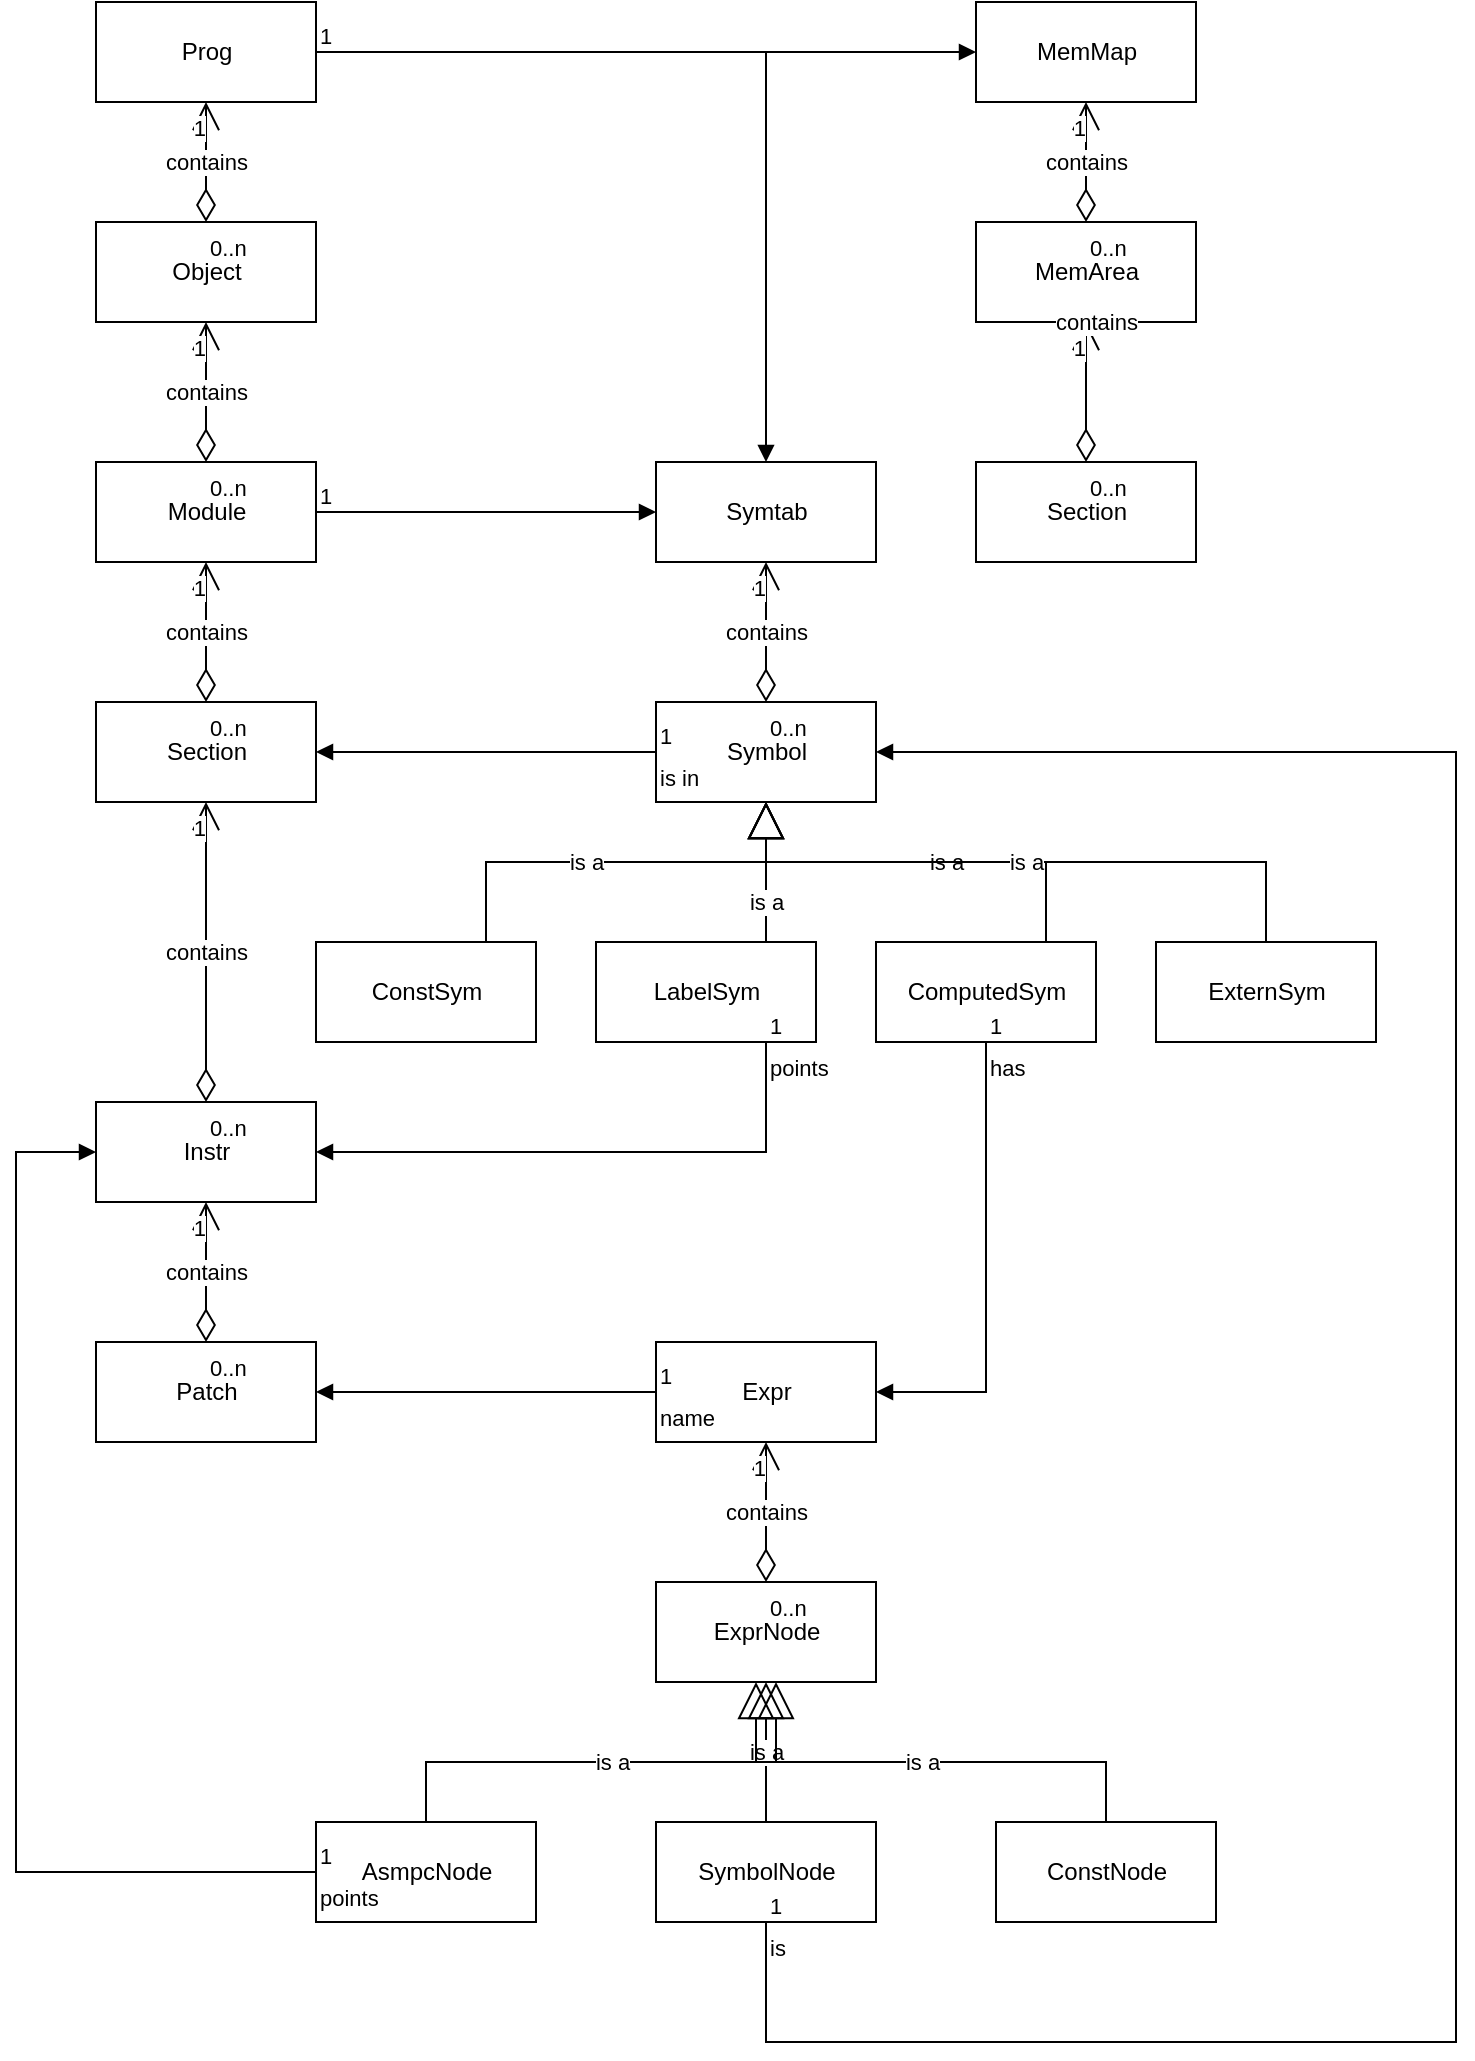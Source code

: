 <mxfile version="20.2.7" type="device"><diagram id="C5RBs43oDa-KdzZeNtuy" name="Page-1"><mxGraphModel dx="1422" dy="780" grid="1" gridSize="10" guides="1" tooltips="1" connect="1" arrows="1" fold="1" page="1" pageScale="1" pageWidth="827" pageHeight="1169" math="0" shadow="0"><root><mxCell id="WIyWlLk6GJQsqaUBKTNV-0"/><mxCell id="WIyWlLk6GJQsqaUBKTNV-1" parent="WIyWlLk6GJQsqaUBKTNV-0"/><mxCell id="EytwkocjBcANDid5VT4O-13" value="Object" style="html=1;" vertex="1" parent="WIyWlLk6GJQsqaUBKTNV-1"><mxGeometry x="120" y="150" width="110" height="50" as="geometry"/></mxCell><mxCell id="EytwkocjBcANDid5VT4O-14" value="Module" style="html=1;" vertex="1" parent="WIyWlLk6GJQsqaUBKTNV-1"><mxGeometry x="120" y="270" width="110" height="50" as="geometry"/></mxCell><mxCell id="EytwkocjBcANDid5VT4O-15" value="Section" style="html=1;" vertex="1" parent="WIyWlLk6GJQsqaUBKTNV-1"><mxGeometry x="120" y="390" width="110" height="50" as="geometry"/></mxCell><mxCell id="EytwkocjBcANDid5VT4O-16" value="contains" style="endArrow=open;html=1;endSize=12;startArrow=diamondThin;startSize=14;startFill=0;edgeStyle=orthogonalEdgeStyle;rounded=0;" edge="1" parent="WIyWlLk6GJQsqaUBKTNV-1" source="EytwkocjBcANDid5VT4O-15" target="EytwkocjBcANDid5VT4O-14"><mxGeometry relative="1" as="geometry"><mxPoint x="185" y="280" as="sourcePoint"/><mxPoint x="185" y="210" as="targetPoint"/></mxGeometry></mxCell><mxCell id="EytwkocjBcANDid5VT4O-17" value="0..n" style="edgeLabel;resizable=0;html=1;align=left;verticalAlign=top;" connectable="0" vertex="1" parent="EytwkocjBcANDid5VT4O-16"><mxGeometry x="-1" relative="1" as="geometry"/></mxCell><mxCell id="EytwkocjBcANDid5VT4O-18" value="1" style="edgeLabel;resizable=0;html=1;align=right;verticalAlign=top;" connectable="0" vertex="1" parent="EytwkocjBcANDid5VT4O-16"><mxGeometry x="1" relative="1" as="geometry"/></mxCell><mxCell id="EytwkocjBcANDid5VT4O-10" value="contains" style="endArrow=open;html=1;endSize=12;startArrow=diamondThin;startSize=14;startFill=0;edgeStyle=orthogonalEdgeStyle;rounded=0;" edge="1" parent="WIyWlLk6GJQsqaUBKTNV-1" source="EytwkocjBcANDid5VT4O-14" target="EytwkocjBcANDid5VT4O-13"><mxGeometry relative="1" as="geometry"><mxPoint x="10" y="480" as="sourcePoint"/><mxPoint x="170" y="480" as="targetPoint"/></mxGeometry></mxCell><mxCell id="EytwkocjBcANDid5VT4O-11" value="0..n" style="edgeLabel;resizable=0;html=1;align=left;verticalAlign=top;" connectable="0" vertex="1" parent="EytwkocjBcANDid5VT4O-10"><mxGeometry x="-1" relative="1" as="geometry"/></mxCell><mxCell id="EytwkocjBcANDid5VT4O-12" value="1" style="edgeLabel;resizable=0;html=1;align=right;verticalAlign=top;" connectable="0" vertex="1" parent="EytwkocjBcANDid5VT4O-10"><mxGeometry x="1" relative="1" as="geometry"/></mxCell><mxCell id="EytwkocjBcANDid5VT4O-19" value="Instr" style="html=1;" vertex="1" parent="WIyWlLk6GJQsqaUBKTNV-1"><mxGeometry x="120" y="590" width="110" height="50" as="geometry"/></mxCell><mxCell id="EytwkocjBcANDid5VT4O-20" value="contains" style="endArrow=open;html=1;endSize=12;startArrow=diamondThin;startSize=14;startFill=0;edgeStyle=orthogonalEdgeStyle;rounded=0;" edge="1" parent="WIyWlLk6GJQsqaUBKTNV-1" source="EytwkocjBcANDid5VT4O-19" target="EytwkocjBcANDid5VT4O-15"><mxGeometry relative="1" as="geometry"><mxPoint x="185" y="400" as="sourcePoint"/><mxPoint x="185" y="330" as="targetPoint"/></mxGeometry></mxCell><mxCell id="EytwkocjBcANDid5VT4O-21" value="0..n" style="edgeLabel;resizable=0;html=1;align=left;verticalAlign=top;" connectable="0" vertex="1" parent="EytwkocjBcANDid5VT4O-20"><mxGeometry x="-1" relative="1" as="geometry"/></mxCell><mxCell id="EytwkocjBcANDid5VT4O-22" value="1" style="edgeLabel;resizable=0;html=1;align=right;verticalAlign=top;" connectable="0" vertex="1" parent="EytwkocjBcANDid5VT4O-20"><mxGeometry x="1" relative="1" as="geometry"/></mxCell><mxCell id="EytwkocjBcANDid5VT4O-23" value="Patch" style="html=1;" vertex="1" parent="WIyWlLk6GJQsqaUBKTNV-1"><mxGeometry x="120" y="710" width="110" height="50" as="geometry"/></mxCell><mxCell id="EytwkocjBcANDid5VT4O-24" value="contains" style="endArrow=open;html=1;endSize=12;startArrow=diamondThin;startSize=14;startFill=0;edgeStyle=orthogonalEdgeStyle;rounded=0;" edge="1" parent="WIyWlLk6GJQsqaUBKTNV-1" source="EytwkocjBcANDid5VT4O-23" target="EytwkocjBcANDid5VT4O-19"><mxGeometry relative="1" as="geometry"><mxPoint x="185" y="600" as="sourcePoint"/><mxPoint x="185" y="540" as="targetPoint"/></mxGeometry></mxCell><mxCell id="EytwkocjBcANDid5VT4O-25" value="0..n" style="edgeLabel;resizable=0;html=1;align=left;verticalAlign=top;" connectable="0" vertex="1" parent="EytwkocjBcANDid5VT4O-24"><mxGeometry x="-1" relative="1" as="geometry"/></mxCell><mxCell id="EytwkocjBcANDid5VT4O-26" value="1" style="edgeLabel;resizable=0;html=1;align=right;verticalAlign=top;" connectable="0" vertex="1" parent="EytwkocjBcANDid5VT4O-24"><mxGeometry x="1" relative="1" as="geometry"/></mxCell><mxCell id="EytwkocjBcANDid5VT4O-27" value="Expr" style="html=1;" vertex="1" parent="WIyWlLk6GJQsqaUBKTNV-1"><mxGeometry x="400" y="710" width="110" height="50" as="geometry"/></mxCell><mxCell id="EytwkocjBcANDid5VT4O-28" value="name" style="endArrow=block;endFill=1;html=1;edgeStyle=orthogonalEdgeStyle;align=left;verticalAlign=top;rounded=0;" edge="1" parent="WIyWlLk6GJQsqaUBKTNV-1" source="EytwkocjBcANDid5VT4O-27" target="EytwkocjBcANDid5VT4O-23"><mxGeometry x="-1" relative="1" as="geometry"><mxPoint x="340" y="550" as="sourcePoint"/><mxPoint x="500" y="550" as="targetPoint"/></mxGeometry></mxCell><mxCell id="EytwkocjBcANDid5VT4O-29" value="1" style="edgeLabel;resizable=0;html=1;align=left;verticalAlign=bottom;" connectable="0" vertex="1" parent="EytwkocjBcANDid5VT4O-28"><mxGeometry x="-1" relative="1" as="geometry"/></mxCell><mxCell id="EytwkocjBcANDid5VT4O-30" value="Symtab" style="html=1;" vertex="1" parent="WIyWlLk6GJQsqaUBKTNV-1"><mxGeometry x="400" y="270" width="110" height="50" as="geometry"/></mxCell><mxCell id="EytwkocjBcANDid5VT4O-31" value="Symbol" style="html=1;" vertex="1" parent="WIyWlLk6GJQsqaUBKTNV-1"><mxGeometry x="400" y="390" width="110" height="50" as="geometry"/></mxCell><mxCell id="EytwkocjBcANDid5VT4O-32" value="contains" style="endArrow=open;html=1;endSize=12;startArrow=diamondThin;startSize=14;startFill=0;edgeStyle=orthogonalEdgeStyle;rounded=0;" edge="1" parent="WIyWlLk6GJQsqaUBKTNV-1" source="EytwkocjBcANDid5VT4O-31" target="EytwkocjBcANDid5VT4O-30"><mxGeometry relative="1" as="geometry"><mxPoint x="265" y="400" as="sourcePoint"/><mxPoint x="265" y="330" as="targetPoint"/></mxGeometry></mxCell><mxCell id="EytwkocjBcANDid5VT4O-33" value="0..n" style="edgeLabel;resizable=0;html=1;align=left;verticalAlign=top;" connectable="0" vertex="1" parent="EytwkocjBcANDid5VT4O-32"><mxGeometry x="-1" relative="1" as="geometry"/></mxCell><mxCell id="EytwkocjBcANDid5VT4O-34" value="1" style="edgeLabel;resizable=0;html=1;align=right;verticalAlign=top;" connectable="0" vertex="1" parent="EytwkocjBcANDid5VT4O-32"><mxGeometry x="1" relative="1" as="geometry"/></mxCell><mxCell id="EytwkocjBcANDid5VT4O-35" value="is a" style="endArrow=block;endSize=16;endFill=0;html=1;rounded=0;edgeStyle=orthogonalEdgeStyle;exitX=0.5;exitY=0;exitDx=0;exitDy=0;" edge="1" parent="WIyWlLk6GJQsqaUBKTNV-1" source="EytwkocjBcANDid5VT4O-36" target="EytwkocjBcANDid5VT4O-31"><mxGeometry width="160" relative="1" as="geometry"><mxPoint x="550" y="620" as="sourcePoint"/><mxPoint x="710" y="620" as="targetPoint"/><Array as="points"><mxPoint x="315" y="470"/><mxPoint x="455" y="470"/></Array></mxGeometry></mxCell><mxCell id="EytwkocjBcANDid5VT4O-36" value="ConstSym" style="html=1;" vertex="1" parent="WIyWlLk6GJQsqaUBKTNV-1"><mxGeometry x="230" y="510" width="110" height="50" as="geometry"/></mxCell><mxCell id="EytwkocjBcANDid5VT4O-37" value="LabelSym" style="html=1;" vertex="1" parent="WIyWlLk6GJQsqaUBKTNV-1"><mxGeometry x="370" y="510" width="110" height="50" as="geometry"/></mxCell><mxCell id="EytwkocjBcANDid5VT4O-38" value="ComputedSym" style="html=1;" vertex="1" parent="WIyWlLk6GJQsqaUBKTNV-1"><mxGeometry x="510" y="510" width="110" height="50" as="geometry"/></mxCell><mxCell id="EytwkocjBcANDid5VT4O-39" value="is a" style="endArrow=block;endSize=16;endFill=0;html=1;rounded=0;edgeStyle=orthogonalEdgeStyle;exitX=0.5;exitY=0;exitDx=0;exitDy=0;" edge="1" parent="WIyWlLk6GJQsqaUBKTNV-1" source="EytwkocjBcANDid5VT4O-37" target="EytwkocjBcANDid5VT4O-31"><mxGeometry width="160" relative="1" as="geometry"><mxPoint x="520" y="650" as="sourcePoint"/><mxPoint x="680" y="650" as="targetPoint"/><Array as="points"><mxPoint x="455" y="490"/><mxPoint x="455" y="490"/></Array></mxGeometry></mxCell><mxCell id="EytwkocjBcANDid5VT4O-41" value="is a" style="endArrow=block;endSize=16;endFill=0;html=1;rounded=0;edgeStyle=orthogonalEdgeStyle;exitX=0.5;exitY=0;exitDx=0;exitDy=0;" edge="1" parent="WIyWlLk6GJQsqaUBKTNV-1" source="EytwkocjBcANDid5VT4O-38" target="EytwkocjBcANDid5VT4O-31"><mxGeometry width="160" relative="1" as="geometry"><mxPoint x="570" y="730" as="sourcePoint"/><mxPoint x="730" y="730" as="targetPoint"/><Array as="points"><mxPoint x="595" y="470"/><mxPoint x="455" y="470"/></Array></mxGeometry></mxCell><mxCell id="EytwkocjBcANDid5VT4O-44" value="&lt;div&gt;&lt;br&gt;&lt;/div&gt;" style="endArrow=block;endFill=1;html=1;edgeStyle=orthogonalEdgeStyle;align=left;verticalAlign=top;rounded=0;entryX=0;entryY=0.5;entryDx=0;entryDy=0;" edge="1" parent="WIyWlLk6GJQsqaUBKTNV-1" source="EytwkocjBcANDid5VT4O-14" target="EytwkocjBcANDid5VT4O-30"><mxGeometry x="-1" relative="1" as="geometry"><mxPoint x="180" y="290" as="sourcePoint"/><mxPoint x="340" y="290" as="targetPoint"/><Array as="points"><mxPoint x="370" y="295"/><mxPoint x="370" y="295"/></Array></mxGeometry></mxCell><mxCell id="EytwkocjBcANDid5VT4O-45" value="1" style="edgeLabel;resizable=0;html=1;align=left;verticalAlign=bottom;" connectable="0" vertex="1" parent="EytwkocjBcANDid5VT4O-44"><mxGeometry x="-1" relative="1" as="geometry"/></mxCell><mxCell id="EytwkocjBcANDid5VT4O-48" value="is in" style="endArrow=block;endFill=1;html=1;edgeStyle=orthogonalEdgeStyle;align=left;verticalAlign=top;rounded=0;" edge="1" parent="WIyWlLk6GJQsqaUBKTNV-1" source="EytwkocjBcANDid5VT4O-31" target="EytwkocjBcANDid5VT4O-15"><mxGeometry x="-1" relative="1" as="geometry"><mxPoint x="500" y="640" as="sourcePoint"/><mxPoint x="660" y="640" as="targetPoint"/></mxGeometry></mxCell><mxCell id="EytwkocjBcANDid5VT4O-49" value="1" style="edgeLabel;resizable=0;html=1;align=left;verticalAlign=bottom;" connectable="0" vertex="1" parent="EytwkocjBcANDid5VT4O-48"><mxGeometry x="-1" relative="1" as="geometry"/></mxCell><mxCell id="EytwkocjBcANDid5VT4O-50" value="points" style="endArrow=block;endFill=1;html=1;edgeStyle=orthogonalEdgeStyle;align=left;verticalAlign=top;rounded=0;entryX=1;entryY=0.5;entryDx=0;entryDy=0;" edge="1" parent="WIyWlLk6GJQsqaUBKTNV-1" source="EytwkocjBcANDid5VT4O-37" target="EytwkocjBcANDid5VT4O-19"><mxGeometry x="-1" relative="1" as="geometry"><mxPoint x="410" y="425" as="sourcePoint"/><mxPoint x="240" y="425" as="targetPoint"/><Array as="points"><mxPoint x="455" y="615"/></Array></mxGeometry></mxCell><mxCell id="EytwkocjBcANDid5VT4O-51" value="1" style="edgeLabel;resizable=0;html=1;align=left;verticalAlign=bottom;" connectable="0" vertex="1" parent="EytwkocjBcANDid5VT4O-50"><mxGeometry x="-1" relative="1" as="geometry"/></mxCell><mxCell id="EytwkocjBcANDid5VT4O-52" value="has" style="endArrow=block;endFill=1;html=1;edgeStyle=orthogonalEdgeStyle;align=left;verticalAlign=top;rounded=0;exitX=0.5;exitY=1;exitDx=0;exitDy=0;" edge="1" parent="WIyWlLk6GJQsqaUBKTNV-1" source="EytwkocjBcANDid5VT4O-38" target="EytwkocjBcANDid5VT4O-27"><mxGeometry x="-1" relative="1" as="geometry"><mxPoint x="340" y="460" as="sourcePoint"/><mxPoint x="500" y="460" as="targetPoint"/><Array as="points"><mxPoint x="565" y="735"/></Array></mxGeometry></mxCell><mxCell id="EytwkocjBcANDid5VT4O-53" value="1" style="edgeLabel;resizable=0;html=1;align=left;verticalAlign=bottom;" connectable="0" vertex="1" parent="EytwkocjBcANDid5VT4O-52"><mxGeometry x="-1" relative="1" as="geometry"/></mxCell><mxCell id="EytwkocjBcANDid5VT4O-54" value="ExprNode" style="html=1;" vertex="1" parent="WIyWlLk6GJQsqaUBKTNV-1"><mxGeometry x="400" y="830" width="110" height="50" as="geometry"/></mxCell><mxCell id="EytwkocjBcANDid5VT4O-55" value="contains" style="endArrow=open;html=1;endSize=12;startArrow=diamondThin;startSize=14;startFill=0;edgeStyle=orthogonalEdgeStyle;rounded=0;exitX=0.5;exitY=0;exitDx=0;exitDy=0;" edge="1" parent="WIyWlLk6GJQsqaUBKTNV-1" source="EytwkocjBcANDid5VT4O-54" target="EytwkocjBcANDid5VT4O-27"><mxGeometry relative="1" as="geometry"><mxPoint x="185" y="600" as="sourcePoint"/><mxPoint x="185" y="450" as="targetPoint"/></mxGeometry></mxCell><mxCell id="EytwkocjBcANDid5VT4O-56" value="0..n" style="edgeLabel;resizable=0;html=1;align=left;verticalAlign=top;" connectable="0" vertex="1" parent="EytwkocjBcANDid5VT4O-55"><mxGeometry x="-1" relative="1" as="geometry"/></mxCell><mxCell id="EytwkocjBcANDid5VT4O-57" value="1" style="edgeLabel;resizable=0;html=1;align=right;verticalAlign=top;" connectable="0" vertex="1" parent="EytwkocjBcANDid5VT4O-55"><mxGeometry x="1" relative="1" as="geometry"/></mxCell><mxCell id="EytwkocjBcANDid5VT4O-60" value="Prog" style="html=1;" vertex="1" parent="WIyWlLk6GJQsqaUBKTNV-1"><mxGeometry x="120" y="40" width="110" height="50" as="geometry"/></mxCell><mxCell id="EytwkocjBcANDid5VT4O-61" value="contains" style="endArrow=open;html=1;endSize=12;startArrow=diamondThin;startSize=14;startFill=0;edgeStyle=orthogonalEdgeStyle;rounded=0;" edge="1" parent="WIyWlLk6GJQsqaUBKTNV-1" source="EytwkocjBcANDid5VT4O-13" target="EytwkocjBcANDid5VT4O-60"><mxGeometry relative="1" as="geometry"><mxPoint x="185" y="280" as="sourcePoint"/><mxPoint x="185" y="210" as="targetPoint"/></mxGeometry></mxCell><mxCell id="EytwkocjBcANDid5VT4O-62" value="0..n" style="edgeLabel;resizable=0;html=1;align=left;verticalAlign=top;" connectable="0" vertex="1" parent="EytwkocjBcANDid5VT4O-61"><mxGeometry x="-1" relative="1" as="geometry"/></mxCell><mxCell id="EytwkocjBcANDid5VT4O-63" value="1" style="edgeLabel;resizable=0;html=1;align=right;verticalAlign=top;" connectable="0" vertex="1" parent="EytwkocjBcANDid5VT4O-61"><mxGeometry x="1" relative="1" as="geometry"/></mxCell><mxCell id="EytwkocjBcANDid5VT4O-64" value="&lt;div&gt;&lt;br&gt;&lt;/div&gt;" style="endArrow=block;endFill=1;html=1;edgeStyle=orthogonalEdgeStyle;align=left;verticalAlign=top;rounded=0;entryX=0.5;entryY=0;entryDx=0;entryDy=0;exitX=1;exitY=0.5;exitDx=0;exitDy=0;" edge="1" parent="WIyWlLk6GJQsqaUBKTNV-1" source="EytwkocjBcANDid5VT4O-60" target="EytwkocjBcANDid5VT4O-30"><mxGeometry x="-1" relative="1" as="geometry"><mxPoint x="240" y="305" as="sourcePoint"/><mxPoint x="410" y="305" as="targetPoint"/><Array as="points"><mxPoint x="455" y="65"/></Array></mxGeometry></mxCell><mxCell id="EytwkocjBcANDid5VT4O-65" value="1" style="edgeLabel;resizable=0;html=1;align=left;verticalAlign=bottom;" connectable="0" vertex="1" parent="EytwkocjBcANDid5VT4O-64"><mxGeometry x="-1" relative="1" as="geometry"/></mxCell><mxCell id="EytwkocjBcANDid5VT4O-68" value="ConstNode" style="html=1;" vertex="1" parent="WIyWlLk6GJQsqaUBKTNV-1"><mxGeometry x="570" y="950" width="110" height="50" as="geometry"/></mxCell><mxCell id="EytwkocjBcANDid5VT4O-69" value="SymbolNode" style="html=1;" vertex="1" parent="WIyWlLk6GJQsqaUBKTNV-1"><mxGeometry x="400" y="950" width="110" height="50" as="geometry"/></mxCell><mxCell id="EytwkocjBcANDid5VT4O-70" value="AsmpcNode" style="html=1;" vertex="1" parent="WIyWlLk6GJQsqaUBKTNV-1"><mxGeometry x="230" y="950" width="110" height="50" as="geometry"/></mxCell><mxCell id="EytwkocjBcANDid5VT4O-72" value="is a" style="endArrow=block;endSize=16;endFill=0;html=1;rounded=0;edgeStyle=orthogonalEdgeStyle;" edge="1" parent="WIyWlLk6GJQsqaUBKTNV-1" source="EytwkocjBcANDid5VT4O-69" target="EytwkocjBcANDid5VT4O-54"><mxGeometry width="160" relative="1" as="geometry"><mxPoint x="335" y="940" as="sourcePoint"/><mxPoint x="475" y="890" as="targetPoint"/><Array as="points"/></mxGeometry></mxCell><mxCell id="EytwkocjBcANDid5VT4O-76" value="points" style="endArrow=block;endFill=1;html=1;edgeStyle=orthogonalEdgeStyle;align=left;verticalAlign=top;rounded=0;exitX=0;exitY=0.5;exitDx=0;exitDy=0;" edge="1" parent="WIyWlLk6GJQsqaUBKTNV-1" source="EytwkocjBcANDid5VT4O-70" target="EytwkocjBcANDid5VT4O-19"><mxGeometry x="-1" relative="1" as="geometry"><mxPoint x="340" y="670" as="sourcePoint"/><mxPoint x="500" y="670" as="targetPoint"/><Array as="points"><mxPoint x="80" y="975"/><mxPoint x="80" y="615"/></Array></mxGeometry></mxCell><mxCell id="EytwkocjBcANDid5VT4O-77" value="1" style="edgeLabel;resizable=0;html=1;align=left;verticalAlign=bottom;" connectable="0" vertex="1" parent="EytwkocjBcANDid5VT4O-76"><mxGeometry x="-1" relative="1" as="geometry"/></mxCell><mxCell id="EytwkocjBcANDid5VT4O-78" value="is a" style="endArrow=block;endSize=16;endFill=0;html=1;rounded=0;edgeStyle=orthogonalEdgeStyle;" edge="1" parent="WIyWlLk6GJQsqaUBKTNV-1" source="EytwkocjBcANDid5VT4O-68"><mxGeometry width="160" relative="1" as="geometry"><mxPoint x="465" y="960" as="sourcePoint"/><mxPoint x="450" y="880" as="targetPoint"/><Array as="points"><mxPoint x="625" y="920"/><mxPoint x="450" y="920"/></Array></mxGeometry></mxCell><mxCell id="EytwkocjBcANDid5VT4O-79" value="is a" style="endArrow=block;endSize=16;endFill=0;html=1;rounded=0;edgeStyle=orthogonalEdgeStyle;" edge="1" parent="WIyWlLk6GJQsqaUBKTNV-1" source="EytwkocjBcANDid5VT4O-70" target="EytwkocjBcANDid5VT4O-54"><mxGeometry width="160" relative="1" as="geometry"><mxPoint x="635" y="960" as="sourcePoint"/><mxPoint x="460" y="890" as="targetPoint"/><Array as="points"><mxPoint x="285" y="920"/><mxPoint x="460" y="920"/></Array></mxGeometry></mxCell><mxCell id="EytwkocjBcANDid5VT4O-83" value="is" style="endArrow=block;endFill=1;html=1;edgeStyle=orthogonalEdgeStyle;align=left;verticalAlign=top;rounded=0;exitX=0.5;exitY=1;exitDx=0;exitDy=0;" edge="1" parent="WIyWlLk6GJQsqaUBKTNV-1" source="EytwkocjBcANDid5VT4O-69" target="EytwkocjBcANDid5VT4O-31"><mxGeometry x="-1" relative="1" as="geometry"><mxPoint x="460" y="980" as="sourcePoint"/><mxPoint x="620" y="980" as="targetPoint"/><Array as="points"><mxPoint x="455" y="1060"/><mxPoint x="800" y="1060"/><mxPoint x="800" y="415"/></Array></mxGeometry></mxCell><mxCell id="EytwkocjBcANDid5VT4O-84" value="1" style="edgeLabel;resizable=0;html=1;align=left;verticalAlign=bottom;" connectable="0" vertex="1" parent="EytwkocjBcANDid5VT4O-83"><mxGeometry x="-1" relative="1" as="geometry"/></mxCell><mxCell id="EytwkocjBcANDid5VT4O-85" value="ExternSym" style="html=1;" vertex="1" parent="WIyWlLk6GJQsqaUBKTNV-1"><mxGeometry x="650" y="510" width="110" height="50" as="geometry"/></mxCell><mxCell id="EytwkocjBcANDid5VT4O-86" value="is a" style="endArrow=block;endSize=16;endFill=0;html=1;rounded=0;edgeStyle=orthogonalEdgeStyle;entryX=0.5;entryY=1;entryDx=0;entryDy=0;exitX=0.5;exitY=0;exitDx=0;exitDy=0;" edge="1" parent="WIyWlLk6GJQsqaUBKTNV-1" source="EytwkocjBcANDid5VT4O-85" target="EytwkocjBcANDid5VT4O-31"><mxGeometry width="160" relative="1" as="geometry"><mxPoint x="575" y="520" as="sourcePoint"/><mxPoint x="465" y="450" as="targetPoint"/><Array as="points"><mxPoint x="705" y="470"/><mxPoint x="455" y="470"/></Array></mxGeometry></mxCell><mxCell id="EytwkocjBcANDid5VT4O-87" value="MemMap" style="html=1;" vertex="1" parent="WIyWlLk6GJQsqaUBKTNV-1"><mxGeometry x="560" y="40" width="110" height="50" as="geometry"/></mxCell><mxCell id="EytwkocjBcANDid5VT4O-88" value="MemArea" style="html=1;" vertex="1" parent="WIyWlLk6GJQsqaUBKTNV-1"><mxGeometry x="560" y="150" width="110" height="50" as="geometry"/></mxCell><mxCell id="EytwkocjBcANDid5VT4O-89" value="contains" style="endArrow=open;html=1;endSize=12;startArrow=diamondThin;startSize=14;startFill=0;edgeStyle=orthogonalEdgeStyle;rounded=0;" edge="1" parent="WIyWlLk6GJQsqaUBKTNV-1" source="EytwkocjBcANDid5VT4O-88" target="EytwkocjBcANDid5VT4O-87"><mxGeometry relative="1" as="geometry"><mxPoint x="185" y="160" as="sourcePoint"/><mxPoint x="185" y="100" as="targetPoint"/></mxGeometry></mxCell><mxCell id="EytwkocjBcANDid5VT4O-90" value="0..n" style="edgeLabel;resizable=0;html=1;align=left;verticalAlign=top;" connectable="0" vertex="1" parent="EytwkocjBcANDid5VT4O-89"><mxGeometry x="-1" relative="1" as="geometry"/></mxCell><mxCell id="EytwkocjBcANDid5VT4O-91" value="1" style="edgeLabel;resizable=0;html=1;align=right;verticalAlign=top;" connectable="0" vertex="1" parent="EytwkocjBcANDid5VT4O-89"><mxGeometry x="1" relative="1" as="geometry"/></mxCell><mxCell id="EytwkocjBcANDid5VT4O-92" value="&lt;div&gt;&lt;br&gt;&lt;/div&gt;" style="endArrow=block;endFill=1;html=1;edgeStyle=orthogonalEdgeStyle;align=left;verticalAlign=top;rounded=0;exitX=1;exitY=0.5;exitDx=0;exitDy=0;" edge="1" parent="WIyWlLk6GJQsqaUBKTNV-1" source="EytwkocjBcANDid5VT4O-60" target="EytwkocjBcANDid5VT4O-87"><mxGeometry x="-1" relative="1" as="geometry"><mxPoint x="240" y="75" as="sourcePoint"/><mxPoint x="465" y="280" as="targetPoint"/><Array as="points"/></mxGeometry></mxCell><mxCell id="EytwkocjBcANDid5VT4O-93" value="1" style="edgeLabel;resizable=0;html=1;align=left;verticalAlign=bottom;" connectable="0" vertex="1" parent="EytwkocjBcANDid5VT4O-92"><mxGeometry x="-1" relative="1" as="geometry"/></mxCell><mxCell id="EytwkocjBcANDid5VT4O-94" value="Section" style="html=1;" vertex="1" parent="WIyWlLk6GJQsqaUBKTNV-1"><mxGeometry x="560" y="270" width="110" height="50" as="geometry"/></mxCell><mxCell id="EytwkocjBcANDid5VT4O-95" value="contains" style="endArrow=open;html=1;endSize=12;startArrow=diamondThin;startSize=14;startFill=0;edgeStyle=orthogonalEdgeStyle;rounded=0;" edge="1" parent="WIyWlLk6GJQsqaUBKTNV-1" source="EytwkocjBcANDid5VT4O-94" target="EytwkocjBcANDid5VT4O-88"><mxGeometry x="1" y="-5" relative="1" as="geometry"><mxPoint x="625" y="160" as="sourcePoint"/><mxPoint x="625" y="100" as="targetPoint"/><mxPoint as="offset"/></mxGeometry></mxCell><mxCell id="EytwkocjBcANDid5VT4O-96" value="0..n" style="edgeLabel;resizable=0;html=1;align=left;verticalAlign=top;" connectable="0" vertex="1" parent="EytwkocjBcANDid5VT4O-95"><mxGeometry x="-1" relative="1" as="geometry"/></mxCell><mxCell id="EytwkocjBcANDid5VT4O-97" value="1" style="edgeLabel;resizable=0;html=1;align=right;verticalAlign=top;" connectable="0" vertex="1" parent="EytwkocjBcANDid5VT4O-95"><mxGeometry x="1" relative="1" as="geometry"/></mxCell></root></mxGraphModel></diagram></mxfile>